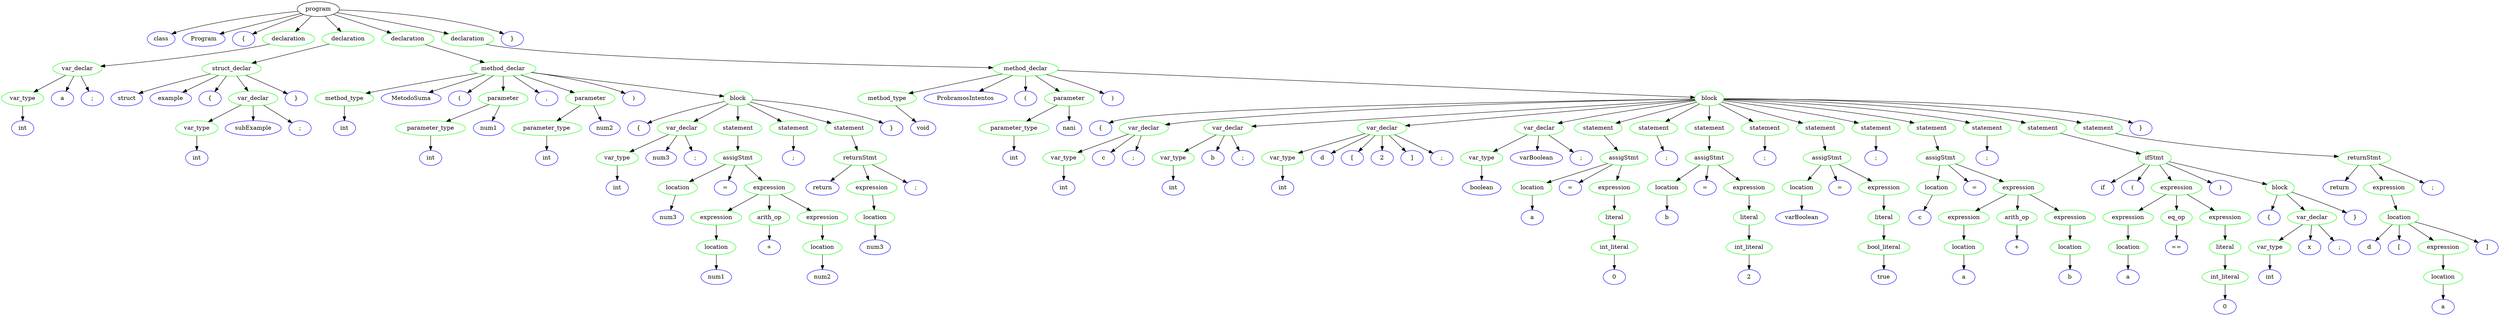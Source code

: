 // Trees/tree_example.gv
digraph "Trees/tree_example" {
	0 [label=program]
	1 [label=class color=blue]
	0 -> 1
	2 [label=Program color=blue]
	0 -> 2
	3 [label="{" color=blue]
	0 -> 3
	4 [label=declaration color=green]
	0 -> 4
	5 [label=var_declar color=green]
	4 -> 5
	6 [label=var_type color=green]
	5 -> 6
	7 [label=int color=blue]
	6 -> 7
	8 [label=a color=blue]
	5 -> 8
	9 [label=";" color=blue]
	5 -> 9
	10 [label=declaration color=green]
	0 -> 10
	11 [label=struct_declar color=green]
	10 -> 11
	12 [label=struct color=blue]
	11 -> 12
	13 [label=example color=blue]
	11 -> 13
	14 [label="{" color=blue]
	11 -> 14
	15 [label=var_declar color=green]
	11 -> 15
	16 [label=var_type color=green]
	15 -> 16
	17 [label=int color=blue]
	16 -> 17
	18 [label=subExample color=blue]
	15 -> 18
	19 [label=";" color=blue]
	15 -> 19
	20 [label="}" color=blue]
	11 -> 20
	21 [label=declaration color=green]
	0 -> 21
	22 [label=method_declar color=green]
	21 -> 22
	23 [label=method_type color=green]
	22 -> 23
	24 [label=int color=blue]
	23 -> 24
	25 [label=MetodoSuma color=blue]
	22 -> 25
	26 [label="(" color=blue]
	22 -> 26
	27 [label=parameter color=green]
	22 -> 27
	28 [label=parameter_type color=green]
	27 -> 28
	29 [label=int color=blue]
	28 -> 29
	30 [label=num1 color=blue]
	27 -> 30
	31 [label="," color=blue]
	22 -> 31
	32 [label=parameter color=green]
	22 -> 32
	33 [label=parameter_type color=green]
	32 -> 33
	34 [label=int color=blue]
	33 -> 34
	35 [label=num2 color=blue]
	32 -> 35
	36 [label=")" color=blue]
	22 -> 36
	37 [label=block color=green]
	22 -> 37
	38 [label="{" color=blue]
	37 -> 38
	39 [label=var_declar color=green]
	37 -> 39
	40 [label=var_type color=green]
	39 -> 40
	41 [label=int color=blue]
	40 -> 41
	42 [label=num3 color=blue]
	39 -> 42
	43 [label=";" color=blue]
	39 -> 43
	44 [label=statement color=green]
	37 -> 44
	45 [label=assigStmt color=green]
	44 -> 45
	46 [label=location color=green]
	45 -> 46
	47 [label=num3 color=blue]
	46 -> 47
	48 [label="=" color=blue]
	45 -> 48
	49 [label=expression color=green]
	45 -> 49
	50 [label=expression color=green]
	49 -> 50
	51 [label=location color=green]
	50 -> 51
	52 [label=num1 color=blue]
	51 -> 52
	53 [label=arith_op color=green]
	49 -> 53
	54 [label="+" color=blue]
	53 -> 54
	55 [label=expression color=green]
	49 -> 55
	56 [label=location color=green]
	55 -> 56
	57 [label=num2 color=blue]
	56 -> 57
	58 [label=statement color=green]
	37 -> 58
	59 [label=";" color=blue]
	58 -> 59
	60 [label=statement color=green]
	37 -> 60
	61 [label=returnStmt color=green]
	60 -> 61
	62 [label=return color=blue]
	61 -> 62
	63 [label=expression color=green]
	61 -> 63
	64 [label=location color=green]
	63 -> 64
	65 [label=num3 color=blue]
	64 -> 65
	66 [label=";" color=blue]
	61 -> 66
	67 [label="}" color=blue]
	37 -> 67
	68 [label=declaration color=green]
	0 -> 68
	69 [label=method_declar color=green]
	68 -> 69
	70 [label=method_type color=green]
	69 -> 70
	71 [label=void color=blue]
	70 -> 71
	72 [label=ProbramosIntentos color=blue]
	69 -> 72
	73 [label="(" color=blue]
	69 -> 73
	74 [label=parameter color=green]
	69 -> 74
	75 [label=parameter_type color=green]
	74 -> 75
	76 [label=int color=blue]
	75 -> 76
	77 [label=nani color=blue]
	74 -> 77
	78 [label=")" color=blue]
	69 -> 78
	79 [label=block color=green]
	69 -> 79
	80 [label="{" color=blue]
	79 -> 80
	81 [label=var_declar color=green]
	79 -> 81
	82 [label=var_type color=green]
	81 -> 82
	83 [label=int color=blue]
	82 -> 83
	84 [label=c color=blue]
	81 -> 84
	85 [label=";" color=blue]
	81 -> 85
	86 [label=var_declar color=green]
	79 -> 86
	87 [label=var_type color=green]
	86 -> 87
	88 [label=int color=blue]
	87 -> 88
	89 [label=b color=blue]
	86 -> 89
	90 [label=";" color=blue]
	86 -> 90
	91 [label=var_declar color=green]
	79 -> 91
	92 [label=var_type color=green]
	91 -> 92
	93 [label=int color=blue]
	92 -> 93
	94 [label=d color=blue]
	91 -> 94
	95 [label="[" color=blue]
	91 -> 95
	96 [label=2 color=blue]
	91 -> 96
	97 [label="]" color=blue]
	91 -> 97
	98 [label=";" color=blue]
	91 -> 98
	99 [label=var_declar color=green]
	79 -> 99
	100 [label=var_type color=green]
	99 -> 100
	101 [label=boolean color=blue]
	100 -> 101
	102 [label=varBoolean color=blue]
	99 -> 102
	103 [label=";" color=blue]
	99 -> 103
	104 [label=statement color=green]
	79 -> 104
	105 [label=assigStmt color=green]
	104 -> 105
	106 [label=location color=green]
	105 -> 106
	107 [label=a color=blue]
	106 -> 107
	108 [label="=" color=blue]
	105 -> 108
	109 [label=expression color=green]
	105 -> 109
	110 [label=literal color=green]
	109 -> 110
	111 [label=int_literal color=green]
	110 -> 111
	112 [label=0 color=blue]
	111 -> 112
	113 [label=statement color=green]
	79 -> 113
	114 [label=";" color=blue]
	113 -> 114
	115 [label=statement color=green]
	79 -> 115
	116 [label=assigStmt color=green]
	115 -> 116
	117 [label=location color=green]
	116 -> 117
	118 [label=b color=blue]
	117 -> 118
	119 [label="=" color=blue]
	116 -> 119
	120 [label=expression color=green]
	116 -> 120
	121 [label=literal color=green]
	120 -> 121
	122 [label=int_literal color=green]
	121 -> 122
	123 [label=2 color=blue]
	122 -> 123
	124 [label=statement color=green]
	79 -> 124
	125 [label=";" color=blue]
	124 -> 125
	126 [label=statement color=green]
	79 -> 126
	127 [label=assigStmt color=green]
	126 -> 127
	128 [label=location color=green]
	127 -> 128
	129 [label=varBoolean color=blue]
	128 -> 129
	130 [label="=" color=blue]
	127 -> 130
	131 [label=expression color=green]
	127 -> 131
	132 [label=literal color=green]
	131 -> 132
	133 [label=bool_literal color=green]
	132 -> 133
	134 [label=true color=blue]
	133 -> 134
	135 [label=statement color=green]
	79 -> 135
	136 [label=";" color=blue]
	135 -> 136
	137 [label=statement color=green]
	79 -> 137
	138 [label=assigStmt color=green]
	137 -> 138
	139 [label=location color=green]
	138 -> 139
	140 [label=c color=blue]
	139 -> 140
	141 [label="=" color=blue]
	138 -> 141
	142 [label=expression color=green]
	138 -> 142
	143 [label=expression color=green]
	142 -> 143
	144 [label=location color=green]
	143 -> 144
	145 [label=a color=blue]
	144 -> 145
	146 [label=arith_op color=green]
	142 -> 146
	147 [label="+" color=blue]
	146 -> 147
	148 [label=expression color=green]
	142 -> 148
	149 [label=location color=green]
	148 -> 149
	150 [label=b color=blue]
	149 -> 150
	151 [label=statement color=green]
	79 -> 151
	152 [label=";" color=blue]
	151 -> 152
	153 [label=statement color=green]
	79 -> 153
	154 [label=ifStmt color=green]
	153 -> 154
	155 [label=if color=blue]
	154 -> 155
	156 [label="(" color=blue]
	154 -> 156
	157 [label=expression color=green]
	154 -> 157
	158 [label=expression color=green]
	157 -> 158
	159 [label=location color=green]
	158 -> 159
	160 [label=a color=blue]
	159 -> 160
	161 [label=eq_op color=green]
	157 -> 161
	162 [label="==" color=blue]
	161 -> 162
	163 [label=expression color=green]
	157 -> 163
	164 [label=literal color=green]
	163 -> 164
	165 [label=int_literal color=green]
	164 -> 165
	166 [label=0 color=blue]
	165 -> 166
	167 [label=")" color=blue]
	154 -> 167
	168 [label=block color=green]
	154 -> 168
	169 [label="{" color=blue]
	168 -> 169
	170 [label=var_declar color=green]
	168 -> 170
	171 [label=var_type color=green]
	170 -> 171
	172 [label=int color=blue]
	171 -> 172
	173 [label=x color=blue]
	170 -> 173
	174 [label=";" color=blue]
	170 -> 174
	175 [label="}" color=blue]
	168 -> 175
	176 [label=statement color=green]
	79 -> 176
	177 [label=returnStmt color=green]
	176 -> 177
	178 [label=return color=blue]
	177 -> 178
	179 [label=expression color=green]
	177 -> 179
	180 [label=location color=green]
	179 -> 180
	181 [label=d color=blue]
	180 -> 181
	182 [label="[" color=blue]
	180 -> 182
	183 [label=expression color=green]
	180 -> 183
	184 [label=location color=green]
	183 -> 184
	185 [label=a color=blue]
	184 -> 185
	186 [label="]" color=blue]
	180 -> 186
	187 [label=";" color=blue]
	177 -> 187
	188 [label="}" color=blue]
	79 -> 188
	189 [label="}" color=blue]
	0 -> 189
}
